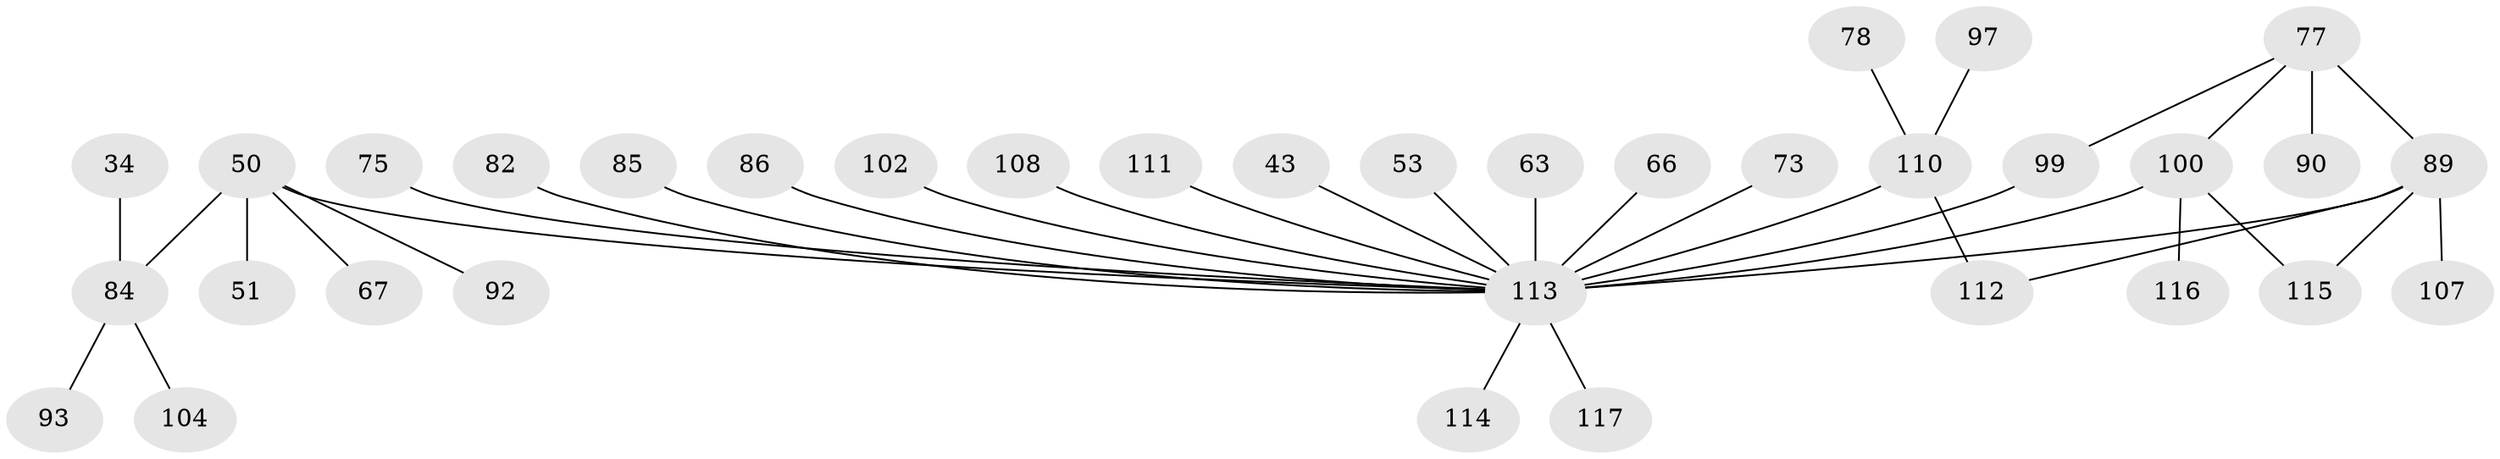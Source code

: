 // original degree distribution, {4: 0.09401709401709402, 5: 0.042735042735042736, 1: 0.36752136752136755, 2: 0.3418803418803419, 7: 0.017094017094017096, 3: 0.11965811965811966, 6: 0.017094017094017096}
// Generated by graph-tools (version 1.1) at 2025/45/03/04/25 21:45:14]
// undirected, 35 vertices, 38 edges
graph export_dot {
graph [start="1"]
  node [color=gray90,style=filled];
  34;
  43;
  50 [super="+22+15+26"];
  51;
  53;
  63;
  66;
  67;
  73;
  75;
  77 [super="+55+45+62"];
  78 [super="+74"];
  82;
  84 [super="+23+70"];
  85 [super="+61"];
  86;
  89 [super="+19+28+37"];
  90 [super="+65"];
  92;
  93;
  97 [super="+96"];
  99 [super="+91"];
  100 [super="+38+81"];
  102 [super="+88+94"];
  104 [super="+29"];
  107;
  108 [super="+79"];
  110 [super="+33+7"];
  111 [super="+105"];
  112 [super="+98+101"];
  113 [super="+59+60+80+27"];
  114;
  115 [super="+106+109"];
  116;
  117;
  34 -- 84;
  43 -- 113;
  50 -- 67;
  50 -- 92;
  50 -- 51;
  50 -- 84 [weight=2];
  50 -- 113 [weight=3];
  53 -- 113;
  63 -- 113;
  66 -- 113;
  73 -- 113;
  75 -- 113;
  77 -- 99;
  77 -- 89 [weight=2];
  77 -- 100;
  77 -- 90;
  78 -- 110;
  82 -- 113;
  84 -- 93;
  84 -- 104;
  85 -- 113;
  86 -- 113;
  89 -- 107;
  89 -- 113 [weight=2];
  89 -- 115;
  89 -- 112;
  97 -- 110;
  99 -- 113;
  100 -- 116;
  100 -- 113 [weight=3];
  100 -- 115;
  102 -- 113;
  108 -- 113;
  110 -- 113 [weight=4];
  110 -- 112;
  111 -- 113;
  113 -- 114;
  113 -- 117;
}
